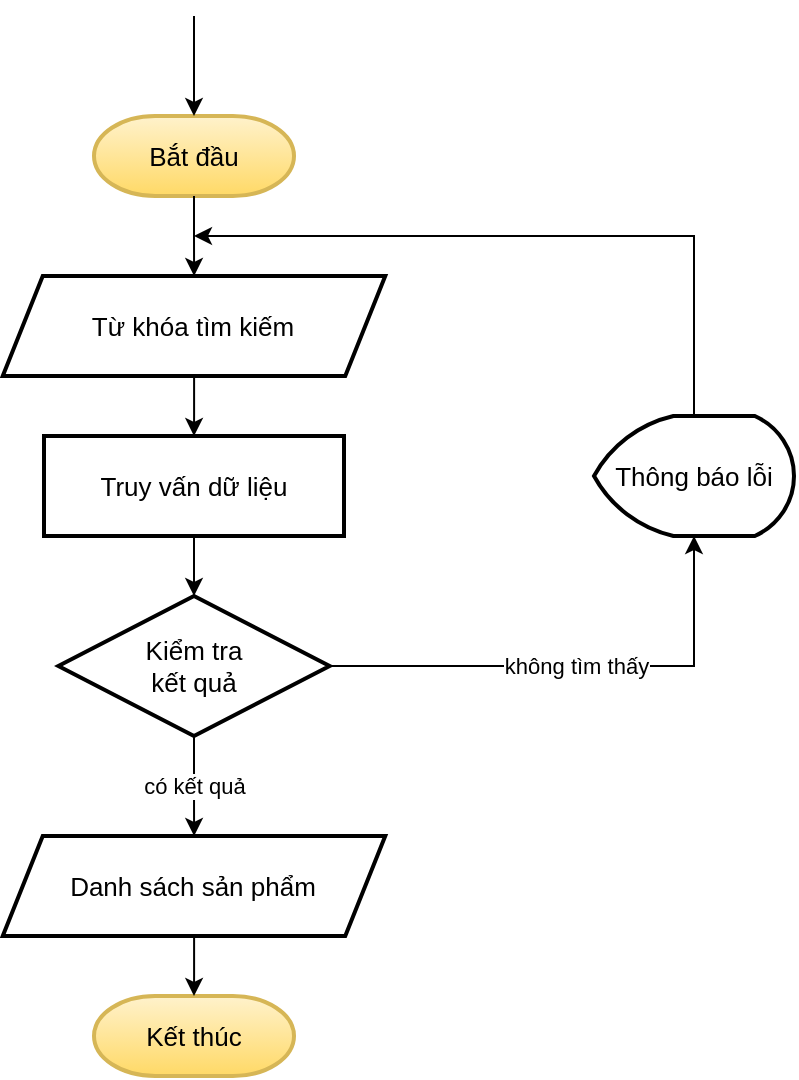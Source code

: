 <mxfile version="13.9.9" type="device"><diagram id="pYKgJnzOdAIj-2cHpB6d" name="Page-1"><mxGraphModel dx="852" dy="494" grid="1" gridSize="10" guides="1" tooltips="1" connect="1" arrows="1" fold="1" page="1" pageScale="1" pageWidth="850" pageHeight="1100" math="0" shadow="0"><root><mxCell id="0"/><mxCell id="1" parent="0"/><mxCell id="GFqGWwkOrVyAPi0Axfyt-1" value="Bắt đầu" style="strokeWidth=2;html=1;shape=mxgraph.flowchart.terminator;whiteSpace=wrap;labelBorderColor=none;fontSize=13;fontStyle=0;fillColor=#fff2cc;strokeColor=#d6b656;gradientColor=#ffd966;" vertex="1" parent="1"><mxGeometry x="300" y="330" width="100" height="40" as="geometry"/></mxCell><mxCell id="GFqGWwkOrVyAPi0Axfyt-2" value="Kết thúc" style="strokeWidth=2;html=1;shape=mxgraph.flowchart.terminator;whiteSpace=wrap;labelBorderColor=none;fontSize=13;fontStyle=0;fillColor=#fff2cc;strokeColor=#d6b656;gradientColor=#ffd966;" vertex="1" parent="1"><mxGeometry x="300.0" y="770" width="100" height="40" as="geometry"/></mxCell><mxCell id="GFqGWwkOrVyAPi0Axfyt-3" style="edgeStyle=orthogonalEdgeStyle;rounded=0;orthogonalLoop=1;jettySize=auto;html=1;" edge="1" parent="1" source="GFqGWwkOrVyAPi0Axfyt-1" target="GFqGWwkOrVyAPi0Axfyt-5"><mxGeometry relative="1" as="geometry"><mxPoint x="350" y="370" as="sourcePoint"/></mxGeometry></mxCell><mxCell id="GFqGWwkOrVyAPi0Axfyt-18" style="edgeStyle=orthogonalEdgeStyle;rounded=0;orthogonalLoop=1;jettySize=auto;html=1;" edge="1" parent="1" source="GFqGWwkOrVyAPi0Axfyt-5" target="GFqGWwkOrVyAPi0Axfyt-16"><mxGeometry relative="1" as="geometry"/></mxCell><mxCell id="GFqGWwkOrVyAPi0Axfyt-5" value="Từ khóa tìm kiếm" style="shape=parallelogram;perimeter=parallelogramPerimeter;whiteSpace=wrap;html=1;fixedSize=1;strokeWidth=2;labelBorderColor=none;fontSize=13;fontStyle=0" vertex="1" parent="1"><mxGeometry x="254.375" y="410" width="191.25" height="50" as="geometry"/></mxCell><mxCell id="GFqGWwkOrVyAPi0Axfyt-20" value="không tìm thấy" style="edgeStyle=orthogonalEdgeStyle;rounded=0;orthogonalLoop=1;jettySize=auto;html=1;entryX=0.5;entryY=1;entryDx=0;entryDy=0;entryPerimeter=0;" edge="1" parent="1" source="GFqGWwkOrVyAPi0Axfyt-7" target="GFqGWwkOrVyAPi0Axfyt-11"><mxGeometry relative="1" as="geometry"/></mxCell><mxCell id="GFqGWwkOrVyAPi0Axfyt-21" value="có kết quả" style="edgeStyle=orthogonalEdgeStyle;rounded=0;orthogonalLoop=1;jettySize=auto;html=1;" edge="1" parent="1" source="GFqGWwkOrVyAPi0Axfyt-7" target="GFqGWwkOrVyAPi0Axfyt-17"><mxGeometry relative="1" as="geometry"/></mxCell><mxCell id="GFqGWwkOrVyAPi0Axfyt-7" value="Kiểm tra&lt;br&gt;kết quả" style="rhombus;whiteSpace=wrap;html=1;strokeWidth=2;labelBorderColor=none;fontSize=13;fontStyle=0" vertex="1" parent="1"><mxGeometry x="282.19" y="570" width="135.62" height="70" as="geometry"/></mxCell><mxCell id="GFqGWwkOrVyAPi0Axfyt-10" style="edgeStyle=orthogonalEdgeStyle;rounded=0;orthogonalLoop=1;jettySize=auto;html=1;" edge="1" parent="1" source="GFqGWwkOrVyAPi0Axfyt-11"><mxGeometry relative="1" as="geometry"><mxPoint x="350" y="390" as="targetPoint"/><Array as="points"><mxPoint x="600" y="390"/><mxPoint x="350" y="390"/></Array></mxGeometry></mxCell><mxCell id="GFqGWwkOrVyAPi0Axfyt-11" value="Thông báo lỗi" style="strokeWidth=2;html=1;shape=mxgraph.flowchart.display;whiteSpace=wrap;labelBorderColor=none;fontSize=13;fontStyle=0" vertex="1" parent="1"><mxGeometry x="550" y="480" width="100" height="60" as="geometry"/></mxCell><mxCell id="GFqGWwkOrVyAPi0Axfyt-12" value="" style="endArrow=classic;html=1;fontSize=21;entryX=0.5;entryY=0;entryDx=0;entryDy=0;entryPerimeter=0;" edge="1" parent="1" target="GFqGWwkOrVyAPi0Axfyt-1"><mxGeometry width="50" height="50" relative="1" as="geometry"><mxPoint x="350" y="280" as="sourcePoint"/><mxPoint x="290" y="260" as="targetPoint"/></mxGeometry></mxCell><mxCell id="GFqGWwkOrVyAPi0Axfyt-19" style="edgeStyle=orthogonalEdgeStyle;rounded=0;orthogonalLoop=1;jettySize=auto;html=1;" edge="1" parent="1" source="GFqGWwkOrVyAPi0Axfyt-16" target="GFqGWwkOrVyAPi0Axfyt-7"><mxGeometry relative="1" as="geometry"/></mxCell><mxCell id="GFqGWwkOrVyAPi0Axfyt-16" value="Truy vấn dữ liệu" style="whiteSpace=wrap;html=1;strokeWidth=2;labelBorderColor=none;fontSize=13;fontStyle=0" vertex="1" parent="1"><mxGeometry x="275.0" y="490" width="150" height="50" as="geometry"/></mxCell><mxCell id="GFqGWwkOrVyAPi0Axfyt-22" style="edgeStyle=orthogonalEdgeStyle;rounded=0;orthogonalLoop=1;jettySize=auto;html=1;" edge="1" parent="1" source="GFqGWwkOrVyAPi0Axfyt-17" target="GFqGWwkOrVyAPi0Axfyt-2"><mxGeometry relative="1" as="geometry"/></mxCell><mxCell id="GFqGWwkOrVyAPi0Axfyt-17" value="Danh sách sản phẩm" style="shape=parallelogram;perimeter=parallelogramPerimeter;whiteSpace=wrap;html=1;fixedSize=1;strokeWidth=2;labelBorderColor=none;fontSize=13;fontStyle=0" vertex="1" parent="1"><mxGeometry x="254.375" y="690" width="191.25" height="50" as="geometry"/></mxCell></root></mxGraphModel></diagram></mxfile>